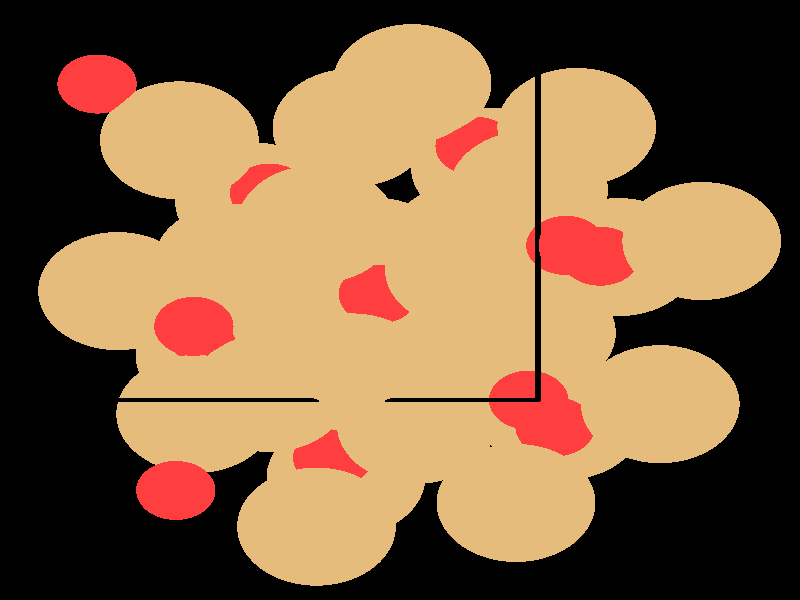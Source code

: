 #include "colors.inc"
#include "finish.inc"

global_settings {assumed_gamma 1 max_trace_level 6}
background {color White transmit 1.0}
camera {orthographic
  right -13.31*x up 13.42*y
  direction 1.00*z
  location <0,0,50.00> look_at <0,0,0>}


light_source {<  2.00,   3.00,  40.00> color White
  area_light <0.70, 0, 0>, <0, 0.70, 0>, 3, 3
  adaptive 1 jitter}
// no fog
#declare simple = finish {phong 0.7}
#declare pale = finish {ambient 0.5 diffuse 0.85 roughness 0.001 specular 0.200 }
#declare intermediate = finish {ambient 0.3 diffuse 0.6 specular 0.1 roughness 0.04}
#declare vmd = finish {ambient 0.0 diffuse 0.65 phong 0.1 phong_size 40.0 specular 0.5 }
#declare jmol = finish {ambient 0.2 diffuse 0.6 specular 1 roughness 0.001 metallic}
#declare ase2 = finish {ambient 0.05 brilliance 3 diffuse 0.6 metallic specular 0.7 roughness 0.04 reflection 0.15}
#declare ase3 = finish {ambient 0.15 brilliance 2 diffuse 0.6 metallic specular 1.0 roughness 0.001 reflection 0.0}
#declare glass = finish {ambient 0.05 diffuse 0.3 specular 1.0 roughness 0.001}
#declare glass2 = finish {ambient 0.01 diffuse 0.3 specular 1.0 reflection 0.25 roughness 0.001}
#declare Rcell = 0.050;
#declare Rbond = 0.100;

#macro atom(LOC, R, COL, TRANS, FIN)
  sphere{LOC, R texture{pigment{color COL transmit TRANS} finish{FIN}}}
#end
#macro constrain(LOC, R, COL, TRANS FIN)
union{torus{R, Rcell rotate 45*z texture{pigment{color COL transmit TRANS} finish{FIN}}}
     torus{R, Rcell rotate -45*z texture{pigment{color COL transmit TRANS} finish{FIN}}}
     translate LOC}
#end

cylinder {< -6.34,  -2.24,  -8.63>, <  2.29,  -2.24,  -8.63>, Rcell pigment {Black}}
cylinder {< -6.34,   6.39,  -8.63>, <  2.29,   6.39,  -8.63>, Rcell pigment {Black}}
cylinder {< -6.34,   6.39,   0.00>, <  2.29,   6.39,   0.00>, Rcell pigment {Black}}
cylinder {< -6.34,  -2.24,   0.00>, <  2.29,  -2.24,   0.00>, Rcell pigment {Black}}
cylinder {< -6.34,  -2.24,  -8.63>, < -6.34,   6.39,  -8.63>, Rcell pigment {Black}}
cylinder {<  2.29,  -2.24,  -8.63>, <  2.29,   6.39,  -8.63>, Rcell pigment {Black}}
cylinder {<  2.29,  -2.24,   0.00>, <  2.29,   6.39,   0.00>, Rcell pigment {Black}}
cylinder {< -6.34,  -2.24,   0.00>, < -6.34,   6.39,   0.00>, Rcell pigment {Black}}
cylinder {< -6.34,  -2.24,  -8.63>, < -6.34,  -2.24,   0.00>, Rcell pigment {Black}}
cylinder {<  2.29,  -2.24,  -8.63>, <  2.29,  -2.24,   0.00>, Rcell pigment {Black}}
cylinder {<  2.29,   6.39,  -8.63>, <  2.29,   6.39,   0.00>, Rcell pigment {Black}}
cylinder {< -6.34,   6.39,  -8.63>, < -6.34,   6.39,   0.00>, Rcell pigment {Black}}
atom(< -4.70,   0.20,  -6.43>, 1.32, rgb <0.78, 0.50, 0.20>, 0.0, ase3) // #0
atom(< -3.67,   3.57,  -4.50>, 1.32, rgb <0.78, 0.50, 0.20>, 0.0, ase3) // #1
atom(< -3.08,  -1.23,  -9.08>, 1.32, rgb <0.78, 0.50, 0.20>, 0.0, ase3) // #2
atom(< -2.42,   2.20,  -6.71>, 1.32, rgb <0.78, 0.50, 0.20>, 0.0, ase3) // #3
atom(< -0.43,   0.97,  -9.02>, 1.32, rgb <0.78, 0.50, 0.20>, 0.0, ase3) // #4
atom(<  0.20,   4.85,  -6.68>, 1.32, rgb <0.78, 0.50, 0.20>, 0.0, ase3) // #5
atom(<  1.08,  -1.03, -11.27>, 1.32, rgb <0.78, 0.50, 0.20>, 0.0, ase3) // #6
atom(<  1.50,   2.98,  -8.58>, 1.32, rgb <0.78, 0.50, 0.20>, 0.0, ase3) // #7
atom(< -3.40,  -2.55,  -6.52>, 1.32, rgb <0.78, 0.50, 0.20>, 0.0, ase3) // #8
atom(< -2.78,   0.83,  -4.20>, 1.32, rgb <0.78, 0.50, 0.20>, 0.0, ase3) // #9
atom(< -1.51,  -0.39,  -6.83>, 1.32, rgb <0.78, 0.50, 0.20>, 0.0, ase3) // #10
atom(< -0.80,   3.85,  -4.23>, 1.32, rgb <0.78, 0.50, 0.20>, 0.0, ase3) // #11
atom(<  0.27,  -1.96,  -8.59>, 1.32, rgb <0.78, 0.50, 0.20>, 0.0, ase3) // #12
atom(<  1.13,   1.30,  -6.55>, 1.32, rgb <0.78, 0.50, 0.20>, 0.0, ase3) // #13
atom(<  2.28,   0.30,  -8.45>, 1.32, rgb <0.78, 0.50, 0.20>, 0.0, ase3) // #14
atom(<  2.94,   3.87,  -5.94>, 1.32, rgb <0.78, 0.50, 0.20>, 0.0, ase3) // #15
atom(< -2.18,  -2.08,  -3.25>, 1.32, rgb <0.78, 0.50, 0.20>, 0.0, ase3) // #16
atom(< -1.39,   1.69,  -1.37>, 1.32, rgb <0.78, 0.50, 0.20>, 0.0, ase3) // #17
atom(< -0.90,  -3.97,  -5.95>, 1.32, rgb <0.78, 0.50, 0.20>, 0.0, ase3) // #18
atom(< -0.35,  -0.14,  -3.91>, 1.32, rgb <0.78, 0.50, 0.20>, 0.0, ase3) // #19
atom(<  1.40,  -1.48,  -6.05>, 1.32, rgb <0.78, 0.50, 0.20>, 0.0, ase3) // #20
atom(<  2.14,   2.46,  -3.88>, 1.32, rgb <0.78, 0.50, 0.20>, 0.0, ase3) // #21
atom(<  2.72,  -2.71,  -8.11>, 1.32, rgb <0.78, 0.50, 0.20>, 0.0, ase3) // #22
atom(<  3.64,   0.96,  -5.93>, 1.32, rgb <0.78, 0.50, 0.20>, 0.0, ase3) // #23
atom(< -1.39,  -5.07,  -3.12>, 1.32, rgb <0.78, 0.50, 0.20>, 0.0, ase3) // #24
atom(< -0.80,  -1.62,  -0.97>, 1.32, rgb <0.78, 0.50, 0.20>, 0.0, ase3) // #25
atom(<  0.27,  -2.79,  -3.21>, 1.32, rgb <0.78, 0.50, 0.20>, 0.0, ase3) // #26
atom(<  1.07,   0.69,  -1.19>, 1.32, rgb <0.78, 0.50, 0.20>, 0.0, ase3) // #27
atom(<  1.93,  -4.54,  -5.56>, 1.32, rgb <0.78, 0.50, 0.20>, 0.0, ase3) // #28
atom(<  2.27,  -0.73,  -3.50>, 1.32, rgb <0.78, 0.50, 0.20>, 0.0, ase3) // #29
atom(<  4.33,  -2.33,  -5.58>, 1.32, rgb <0.78, 0.50, 0.20>, 0.0, ase3) // #30
atom(<  5.02,   1.32,  -3.43>, 1.32, rgb <0.78, 0.50, 0.20>, 0.0, ase3) // #31
atom(< -5.04,   4.83,  -4.43>, 0.66, rgb <1.00, 0.05, 0.05>, 0.0, ase3) // #32
atom(< -3.24,  -0.75,  -7.34>, 0.66, rgb <1.00, 0.05, 0.05>, 0.0, ase3) // #33
atom(<  0.78,  -0.22,  -9.54>, 0.66, rgb <1.00, 0.05, 0.05>, 0.0, ase3) // #34
atom(<  1.39,   2.62, -10.48>, 0.66, rgb <1.00, 0.05, 0.05>, 0.0, ase3) // #35
atom(< -0.00,  -0.21,  -5.72>, 0.66, rgb <1.00, 0.05, 0.05>, 0.0, ase3) // #36
atom(< -2.17,   2.39,  -4.88>, 0.66, rgb <1.00, 0.05, 0.05>, 0.0, ase3) // #37
atom(<  1.25,   3.44,  -6.81>, 0.66, rgb <1.00, 0.05, 0.05>, 0.0, ase3) // #38
atom(< -3.73,  -4.26,  -5.48>, 0.66, rgb <1.00, 0.05, 0.05>, 0.0, ase3) // #39
atom(< -3.43,  -0.59,  -3.28>, 0.66, rgb <1.00, 0.05, 0.05>, 0.0, ase3) // #40
atom(< -0.41,  -3.59,  -7.67>, 0.66, rgb <1.00, 0.05, 0.05>, 0.0, ase3) // #41
atom(<  2.58,  -2.84,  -6.24>, 0.66, rgb <1.00, 0.05, 0.05>, 0.0, ase3) // #42
atom(<  3.33,   0.98,  -4.10>, 0.66, rgb <1.00, 0.05, 0.05>, 0.0, ase3) // #43
atom(< -1.12,  -3.53,  -4.00>, 0.66, rgb <1.00, 0.05, 0.05>, 0.0, ase3) // #44
atom(< -0.36,   0.13,  -2.02>, 0.66, rgb <1.00, 0.05, 0.05>, 0.0, ase3) // #45
atom(<  2.14,  -2.24,  -2.50>, 0.66, rgb <1.00, 0.05, 0.05>, 0.0, ase3) // #46
atom(<  2.76,   1.22,  -0.43>, 0.66, rgb <1.00, 0.05, 0.05>, 0.0, ase3) // #47

// no constraints
